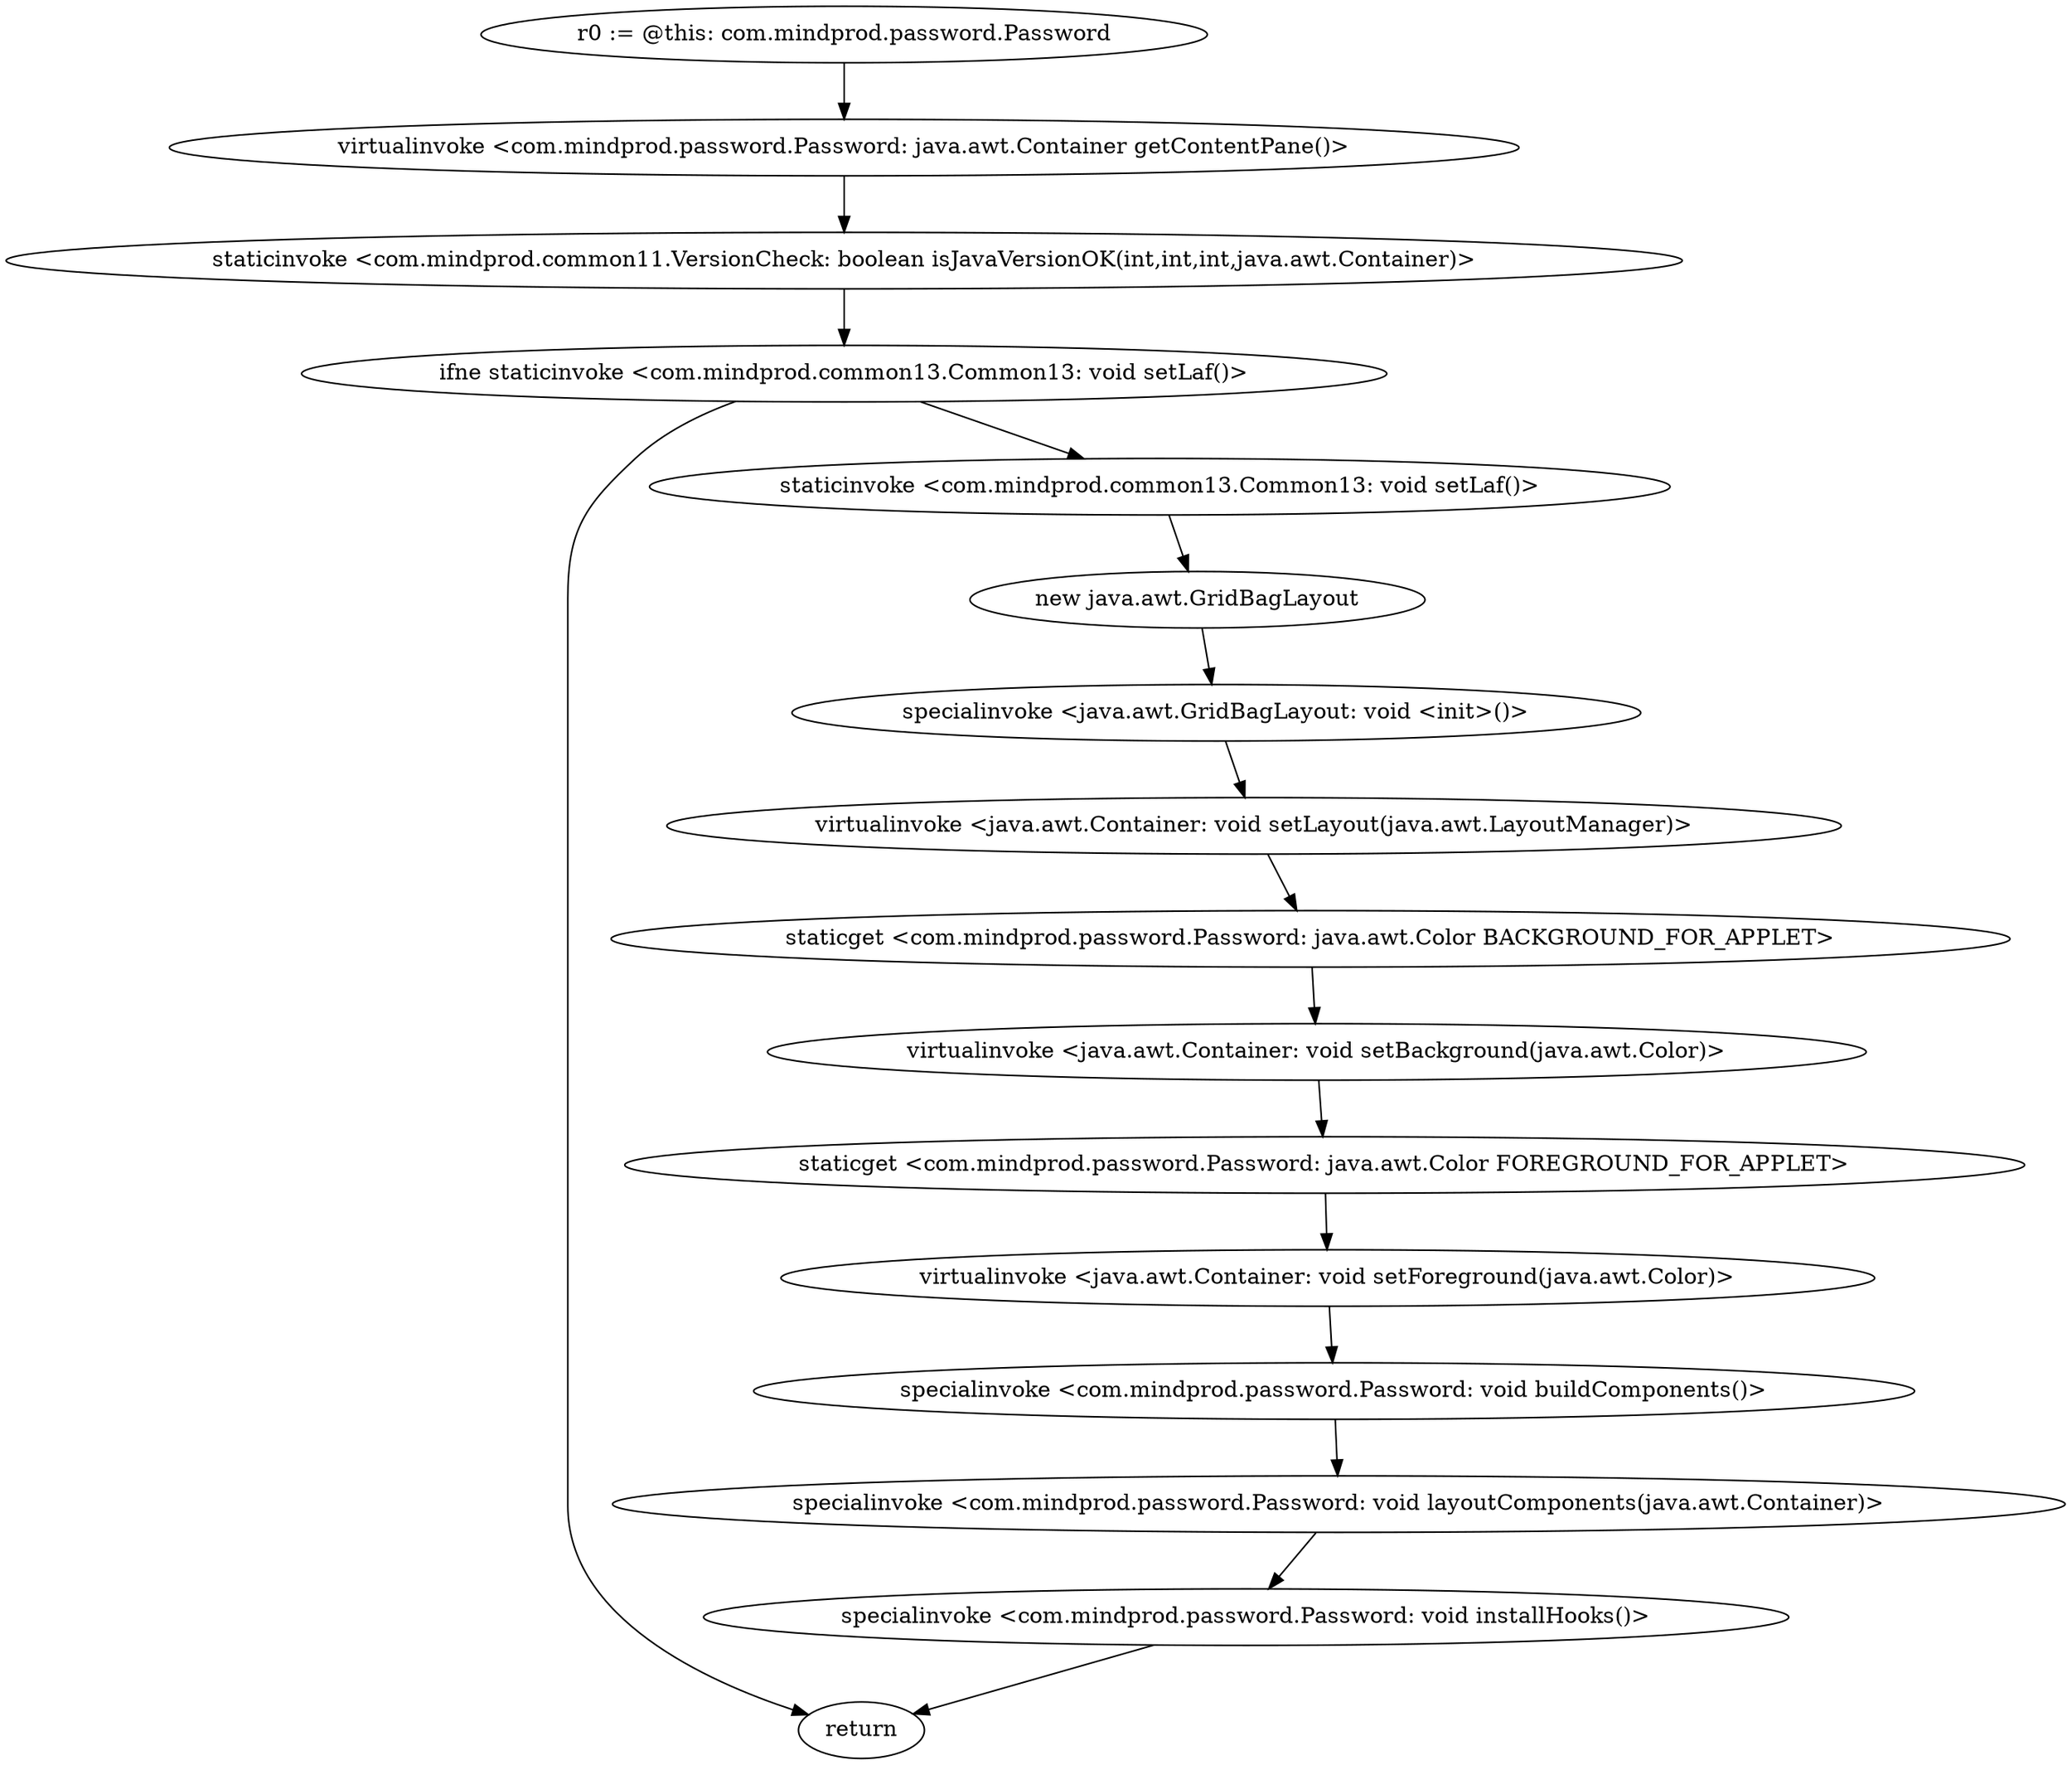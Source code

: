digraph "" {
"r0 := @this: com.mindprod.password.Password"->"virtualinvoke <com.mindprod.password.Password: java.awt.Container getContentPane()>";
 "virtualinvoke <com.mindprod.password.Password: java.awt.Container getContentPane()>"->"staticinvoke <com.mindprod.common11.VersionCheck: boolean isJavaVersionOK(int,int,int,java.awt.Container)>";
 "staticinvoke <com.mindprod.common11.VersionCheck: boolean isJavaVersionOK(int,int,int,java.awt.Container)>"->"ifne staticinvoke <com.mindprod.common13.Common13: void setLaf()>";
 "ifne staticinvoke <com.mindprod.common13.Common13: void setLaf()>"->"return";
 "ifne staticinvoke <com.mindprod.common13.Common13: void setLaf()>"->"staticinvoke <com.mindprod.common13.Common13: void setLaf()>";
 "staticinvoke <com.mindprod.common13.Common13: void setLaf()>"->"new java.awt.GridBagLayout";
 "new java.awt.GridBagLayout"->"specialinvoke <java.awt.GridBagLayout: void <init>()>";
 "specialinvoke <java.awt.GridBagLayout: void <init>()>"->"virtualinvoke <java.awt.Container: void setLayout(java.awt.LayoutManager)>";
 "virtualinvoke <java.awt.Container: void setLayout(java.awt.LayoutManager)>"->"staticget <com.mindprod.password.Password: java.awt.Color BACKGROUND_FOR_APPLET>";
 "staticget <com.mindprod.password.Password: java.awt.Color BACKGROUND_FOR_APPLET>"->"virtualinvoke <java.awt.Container: void setBackground(java.awt.Color)>";
 "virtualinvoke <java.awt.Container: void setBackground(java.awt.Color)>"->"staticget <com.mindprod.password.Password: java.awt.Color FOREGROUND_FOR_APPLET>";
 "staticget <com.mindprod.password.Password: java.awt.Color FOREGROUND_FOR_APPLET>"->"virtualinvoke <java.awt.Container: void setForeground(java.awt.Color)>";
 "virtualinvoke <java.awt.Container: void setForeground(java.awt.Color)>"->"specialinvoke <com.mindprod.password.Password: void buildComponents()>";
 "specialinvoke <com.mindprod.password.Password: void buildComponents()>"->"specialinvoke <com.mindprod.password.Password: void layoutComponents(java.awt.Container)>";
 "specialinvoke <com.mindprod.password.Password: void layoutComponents(java.awt.Container)>"->"specialinvoke <com.mindprod.password.Password: void installHooks()>";
 "specialinvoke <com.mindprod.password.Password: void installHooks()>"->"return";
}
